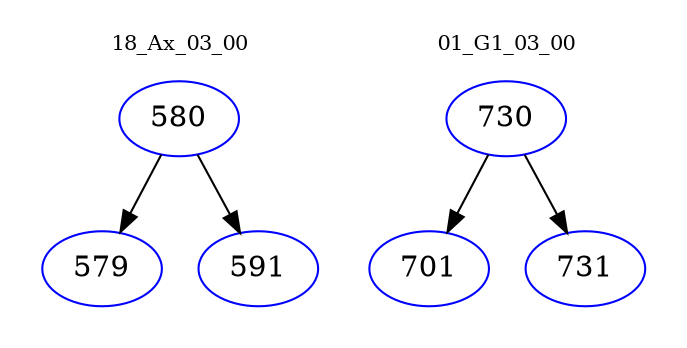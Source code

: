 digraph{
subgraph cluster_0 {
color = white
label = "18_Ax_03_00";
fontsize=10;
T0_580 [label="580", color="blue"]
T0_580 -> T0_579 [color="black"]
T0_579 [label="579", color="blue"]
T0_580 -> T0_591 [color="black"]
T0_591 [label="591", color="blue"]
}
subgraph cluster_1 {
color = white
label = "01_G1_03_00";
fontsize=10;
T1_730 [label="730", color="blue"]
T1_730 -> T1_701 [color="black"]
T1_701 [label="701", color="blue"]
T1_730 -> T1_731 [color="black"]
T1_731 [label="731", color="blue"]
}
}
